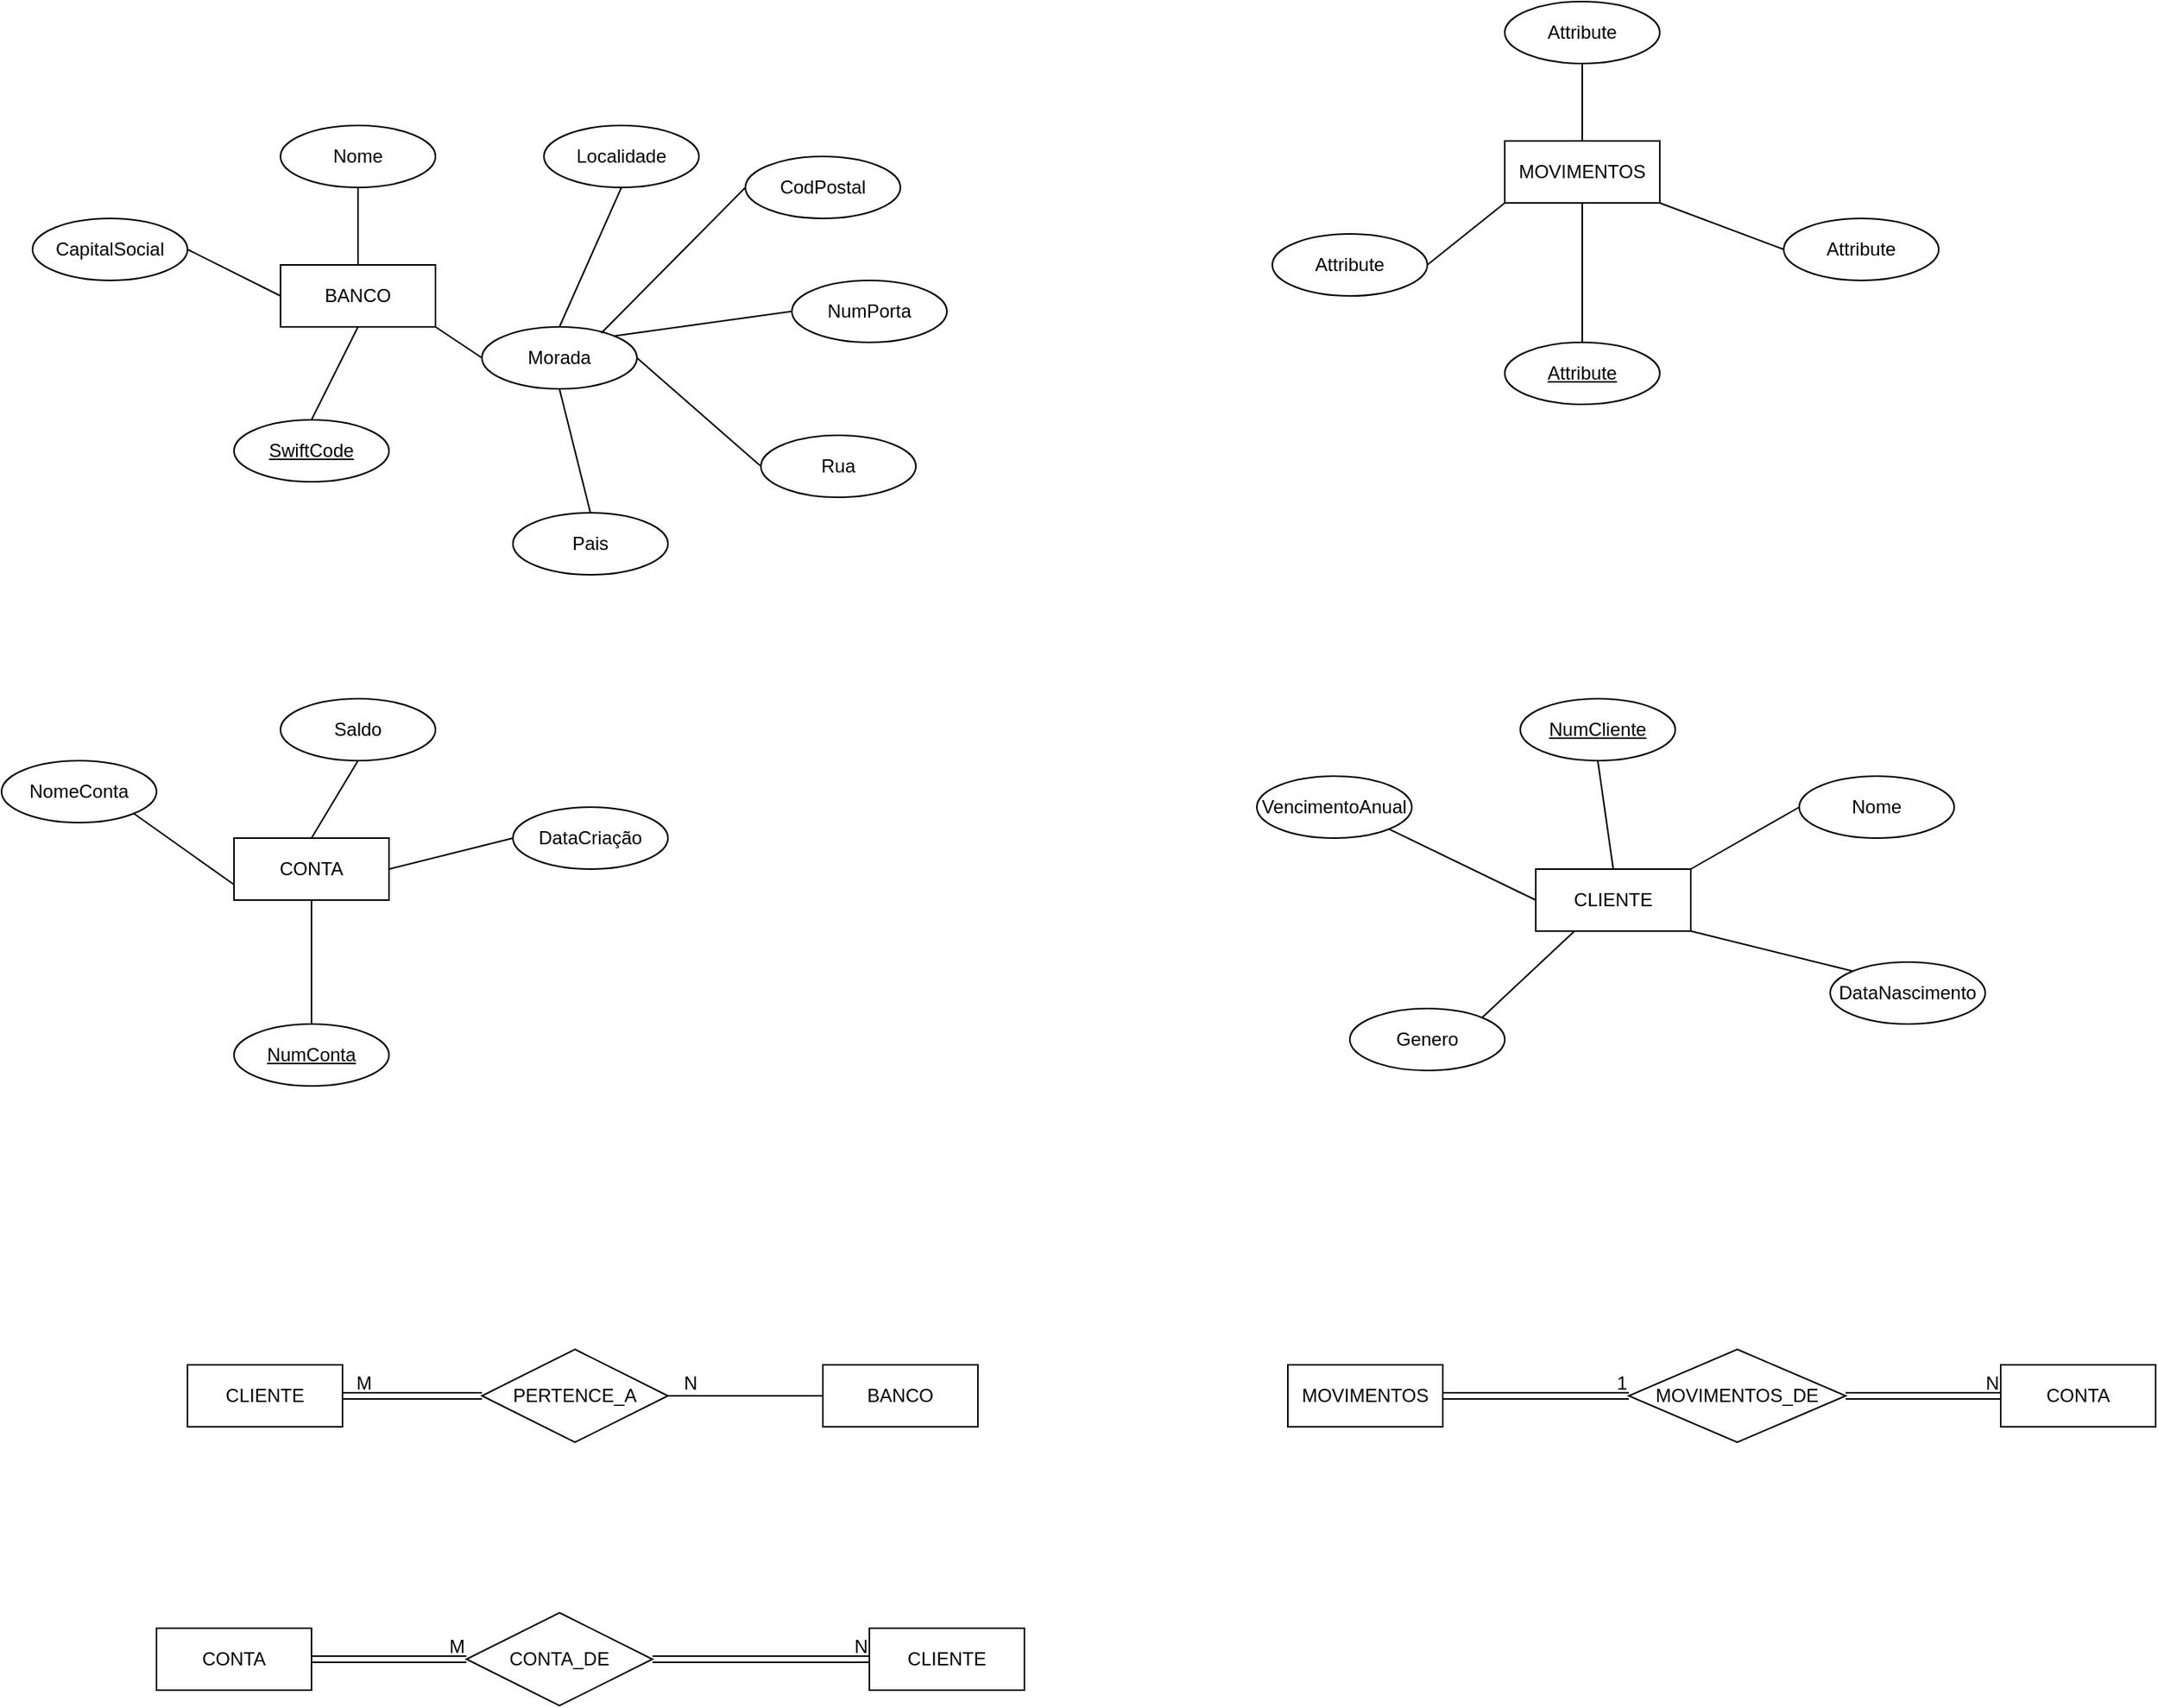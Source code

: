 <mxfile version="24.7.16">
  <diagram name="Página-1" id="u6T9cV1qF89qS3foGhDz">
    <mxGraphModel dx="1706" dy="1071" grid="1" gridSize="10" guides="1" tooltips="1" connect="1" arrows="1" fold="1" page="1" pageScale="1" pageWidth="827" pageHeight="1169" math="0" shadow="0">
      <root>
        <mxCell id="0" />
        <mxCell id="1" parent="0" />
        <mxCell id="m5_ttSZBMwDCDNjlKkau-1" value="BANCO" style="whiteSpace=wrap;html=1;align=center;" vertex="1" parent="1">
          <mxGeometry x="270" y="190" width="100" height="40" as="geometry" />
        </mxCell>
        <mxCell id="m5_ttSZBMwDCDNjlKkau-2" value="CONTA" style="whiteSpace=wrap;html=1;align=center;" vertex="1" parent="1">
          <mxGeometry x="240" y="560" width="100" height="40" as="geometry" />
        </mxCell>
        <mxCell id="m5_ttSZBMwDCDNjlKkau-3" value="CLIENTE" style="whiteSpace=wrap;html=1;align=center;" vertex="1" parent="1">
          <mxGeometry x="1080" y="580" width="100" height="40" as="geometry" />
        </mxCell>
        <mxCell id="m5_ttSZBMwDCDNjlKkau-4" value="MOVIMENTOS" style="whiteSpace=wrap;html=1;align=center;" vertex="1" parent="1">
          <mxGeometry x="1060" y="110" width="100" height="40" as="geometry" />
        </mxCell>
        <mxCell id="m5_ttSZBMwDCDNjlKkau-5" value="" style="endArrow=none;html=1;rounded=0;entryX=0.5;entryY=1;entryDx=0;entryDy=0;exitX=0.5;exitY=0;exitDx=0;exitDy=0;" edge="1" parent="1" source="m5_ttSZBMwDCDNjlKkau-6" target="m5_ttSZBMwDCDNjlKkau-1">
          <mxGeometry width="50" height="50" relative="1" as="geometry">
            <mxPoint x="320" y="350" as="sourcePoint" />
            <mxPoint x="370" y="350" as="targetPoint" />
          </mxGeometry>
        </mxCell>
        <mxCell id="m5_ttSZBMwDCDNjlKkau-6" value="SwiftCode" style="ellipse;whiteSpace=wrap;html=1;align=center;fontStyle=4;" vertex="1" parent="1">
          <mxGeometry x="240" y="290" width="100" height="40" as="geometry" />
        </mxCell>
        <mxCell id="m5_ttSZBMwDCDNjlKkau-7" value="Pais" style="ellipse;whiteSpace=wrap;html=1;align=center;" vertex="1" parent="1">
          <mxGeometry x="420" y="350" width="100" height="40" as="geometry" />
        </mxCell>
        <mxCell id="m5_ttSZBMwDCDNjlKkau-8" value="CapitalSocial" style="ellipse;whiteSpace=wrap;html=1;align=center;" vertex="1" parent="1">
          <mxGeometry x="110" y="160" width="100" height="40" as="geometry" />
        </mxCell>
        <mxCell id="m5_ttSZBMwDCDNjlKkau-9" value="Nome" style="ellipse;whiteSpace=wrap;html=1;align=center;" vertex="1" parent="1">
          <mxGeometry x="270" y="100" width="100" height="40" as="geometry" />
        </mxCell>
        <mxCell id="m5_ttSZBMwDCDNjlKkau-10" value="Morada" style="ellipse;whiteSpace=wrap;html=1;align=center;" vertex="1" parent="1">
          <mxGeometry x="400" y="230" width="100" height="40" as="geometry" />
        </mxCell>
        <mxCell id="m5_ttSZBMwDCDNjlKkau-11" value="Rua" style="ellipse;whiteSpace=wrap;html=1;align=center;" vertex="1" parent="1">
          <mxGeometry x="580" y="300" width="100" height="40" as="geometry" />
        </mxCell>
        <mxCell id="m5_ttSZBMwDCDNjlKkau-12" value="NumPorta" style="ellipse;whiteSpace=wrap;html=1;align=center;" vertex="1" parent="1">
          <mxGeometry x="600" y="200" width="100" height="40" as="geometry" />
        </mxCell>
        <mxCell id="m5_ttSZBMwDCDNjlKkau-13" value="CodPostal" style="ellipse;whiteSpace=wrap;html=1;align=center;" vertex="1" parent="1">
          <mxGeometry x="570" y="120" width="100" height="40" as="geometry" />
        </mxCell>
        <mxCell id="m5_ttSZBMwDCDNjlKkau-14" value="Localidade" style="ellipse;whiteSpace=wrap;html=1;align=center;" vertex="1" parent="1">
          <mxGeometry x="440" y="100" width="100" height="40" as="geometry" />
        </mxCell>
        <mxCell id="m5_ttSZBMwDCDNjlKkau-15" value="" style="endArrow=none;html=1;rounded=0;exitX=0;exitY=0.5;exitDx=0;exitDy=0;entryX=0.77;entryY=0.1;entryDx=0;entryDy=0;entryPerimeter=0;" edge="1" parent="1" source="m5_ttSZBMwDCDNjlKkau-13" target="m5_ttSZBMwDCDNjlKkau-10">
          <mxGeometry width="50" height="50" relative="1" as="geometry">
            <mxPoint x="390" y="410" as="sourcePoint" />
            <mxPoint x="440" y="360" as="targetPoint" />
          </mxGeometry>
        </mxCell>
        <mxCell id="m5_ttSZBMwDCDNjlKkau-16" value="" style="endArrow=none;html=1;rounded=0;exitX=0;exitY=0.5;exitDx=0;exitDy=0;entryX=1;entryY=0;entryDx=0;entryDy=0;" edge="1" parent="1" source="m5_ttSZBMwDCDNjlKkau-12" target="m5_ttSZBMwDCDNjlKkau-10">
          <mxGeometry width="50" height="50" relative="1" as="geometry">
            <mxPoint x="390" y="410" as="sourcePoint" />
            <mxPoint x="440" y="360" as="targetPoint" />
          </mxGeometry>
        </mxCell>
        <mxCell id="m5_ttSZBMwDCDNjlKkau-17" value="" style="endArrow=none;html=1;rounded=0;exitX=0.5;exitY=0;exitDx=0;exitDy=0;entryX=0.5;entryY=1;entryDx=0;entryDy=0;" edge="1" parent="1" source="m5_ttSZBMwDCDNjlKkau-7" target="m5_ttSZBMwDCDNjlKkau-10">
          <mxGeometry width="50" height="50" relative="1" as="geometry">
            <mxPoint x="390" y="410" as="sourcePoint" />
            <mxPoint x="440" y="360" as="targetPoint" />
          </mxGeometry>
        </mxCell>
        <mxCell id="m5_ttSZBMwDCDNjlKkau-18" value="" style="endArrow=none;html=1;rounded=0;exitX=1;exitY=0.5;exitDx=0;exitDy=0;entryX=0;entryY=0.5;entryDx=0;entryDy=0;" edge="1" parent="1" source="m5_ttSZBMwDCDNjlKkau-10" target="m5_ttSZBMwDCDNjlKkau-11">
          <mxGeometry width="50" height="50" relative="1" as="geometry">
            <mxPoint x="390" y="410" as="sourcePoint" />
            <mxPoint x="440" y="360" as="targetPoint" />
          </mxGeometry>
        </mxCell>
        <mxCell id="m5_ttSZBMwDCDNjlKkau-19" value="" style="endArrow=none;html=1;rounded=0;exitX=1;exitY=1;exitDx=0;exitDy=0;entryX=0;entryY=0.5;entryDx=0;entryDy=0;" edge="1" parent="1" source="m5_ttSZBMwDCDNjlKkau-1" target="m5_ttSZBMwDCDNjlKkau-10">
          <mxGeometry width="50" height="50" relative="1" as="geometry">
            <mxPoint x="390" y="410" as="sourcePoint" />
            <mxPoint x="440" y="360" as="targetPoint" />
          </mxGeometry>
        </mxCell>
        <mxCell id="m5_ttSZBMwDCDNjlKkau-20" value="" style="endArrow=none;html=1;rounded=0;exitX=0.5;exitY=1;exitDx=0;exitDy=0;entryX=0.5;entryY=0;entryDx=0;entryDy=0;" edge="1" parent="1" source="m5_ttSZBMwDCDNjlKkau-9" target="m5_ttSZBMwDCDNjlKkau-1">
          <mxGeometry width="50" height="50" relative="1" as="geometry">
            <mxPoint x="390" y="410" as="sourcePoint" />
            <mxPoint x="440" y="360" as="targetPoint" />
          </mxGeometry>
        </mxCell>
        <mxCell id="m5_ttSZBMwDCDNjlKkau-21" value="" style="endArrow=none;html=1;rounded=0;exitX=0;exitY=0.5;exitDx=0;exitDy=0;entryX=1;entryY=0.5;entryDx=0;entryDy=0;" edge="1" parent="1" source="m5_ttSZBMwDCDNjlKkau-1" target="m5_ttSZBMwDCDNjlKkau-8">
          <mxGeometry width="50" height="50" relative="1" as="geometry">
            <mxPoint x="390" y="410" as="sourcePoint" />
            <mxPoint x="440" y="360" as="targetPoint" />
          </mxGeometry>
        </mxCell>
        <mxCell id="m5_ttSZBMwDCDNjlKkau-22" value="" style="endArrow=none;html=1;rounded=0;exitX=0.5;exitY=1;exitDx=0;exitDy=0;entryX=0.5;entryY=0;entryDx=0;entryDy=0;" edge="1" parent="1" source="m5_ttSZBMwDCDNjlKkau-14" target="m5_ttSZBMwDCDNjlKkau-10">
          <mxGeometry width="50" height="50" relative="1" as="geometry">
            <mxPoint x="390" y="410" as="sourcePoint" />
            <mxPoint x="440" y="360" as="targetPoint" />
          </mxGeometry>
        </mxCell>
        <mxCell id="m5_ttSZBMwDCDNjlKkau-23" value="NumConta" style="ellipse;whiteSpace=wrap;html=1;align=center;fontStyle=4;" vertex="1" parent="1">
          <mxGeometry x="240" y="680" width="100" height="40" as="geometry" />
        </mxCell>
        <mxCell id="m5_ttSZBMwDCDNjlKkau-24" value="NomeConta" style="ellipse;whiteSpace=wrap;html=1;align=center;" vertex="1" parent="1">
          <mxGeometry x="90" y="510" width="100" height="40" as="geometry" />
        </mxCell>
        <mxCell id="m5_ttSZBMwDCDNjlKkau-25" value="Saldo" style="ellipse;whiteSpace=wrap;html=1;align=center;" vertex="1" parent="1">
          <mxGeometry x="270" y="470" width="100" height="40" as="geometry" />
        </mxCell>
        <mxCell id="m5_ttSZBMwDCDNjlKkau-26" value="DataCriação" style="ellipse;whiteSpace=wrap;html=1;align=center;" vertex="1" parent="1">
          <mxGeometry x="420" y="540" width="100" height="40" as="geometry" />
        </mxCell>
        <mxCell id="m5_ttSZBMwDCDNjlKkau-27" value="" style="endArrow=none;html=1;rounded=0;exitX=1;exitY=1;exitDx=0;exitDy=0;entryX=0;entryY=0.75;entryDx=0;entryDy=0;" edge="1" parent="1" source="m5_ttSZBMwDCDNjlKkau-24" target="m5_ttSZBMwDCDNjlKkau-2">
          <mxGeometry width="50" height="50" relative="1" as="geometry">
            <mxPoint x="370" y="490" as="sourcePoint" />
            <mxPoint x="420" y="440" as="targetPoint" />
          </mxGeometry>
        </mxCell>
        <mxCell id="m5_ttSZBMwDCDNjlKkau-28" value="" style="endArrow=none;html=1;rounded=0;entryX=0.5;entryY=0;entryDx=0;entryDy=0;exitX=0.5;exitY=1;exitDx=0;exitDy=0;" edge="1" parent="1" source="m5_ttSZBMwDCDNjlKkau-2" target="m5_ttSZBMwDCDNjlKkau-23">
          <mxGeometry width="50" height="50" relative="1" as="geometry">
            <mxPoint x="370" y="490" as="sourcePoint" />
            <mxPoint x="420" y="440" as="targetPoint" />
          </mxGeometry>
        </mxCell>
        <mxCell id="m5_ttSZBMwDCDNjlKkau-29" value="" style="endArrow=none;html=1;rounded=0;entryX=0;entryY=0.5;entryDx=0;entryDy=0;exitX=1;exitY=0.5;exitDx=0;exitDy=0;" edge="1" parent="1" source="m5_ttSZBMwDCDNjlKkau-2" target="m5_ttSZBMwDCDNjlKkau-26">
          <mxGeometry width="50" height="50" relative="1" as="geometry">
            <mxPoint x="370" y="490" as="sourcePoint" />
            <mxPoint x="420" y="440" as="targetPoint" />
          </mxGeometry>
        </mxCell>
        <mxCell id="m5_ttSZBMwDCDNjlKkau-30" value="" style="endArrow=none;html=1;rounded=0;exitX=0.5;exitY=0;exitDx=0;exitDy=0;entryX=0.5;entryY=1;entryDx=0;entryDy=0;" edge="1" parent="1" source="m5_ttSZBMwDCDNjlKkau-2" target="m5_ttSZBMwDCDNjlKkau-25">
          <mxGeometry width="50" height="50" relative="1" as="geometry">
            <mxPoint x="370" y="490" as="sourcePoint" />
            <mxPoint x="420" y="440" as="targetPoint" />
          </mxGeometry>
        </mxCell>
        <mxCell id="m5_ttSZBMwDCDNjlKkau-31" value="Attribute" style="ellipse;whiteSpace=wrap;html=1;align=center;fontStyle=4;" vertex="1" parent="1">
          <mxGeometry x="1060" y="240" width="100" height="40" as="geometry" />
        </mxCell>
        <mxCell id="m5_ttSZBMwDCDNjlKkau-32" value="Attribute" style="ellipse;whiteSpace=wrap;html=1;align=center;" vertex="1" parent="1">
          <mxGeometry x="910" y="170" width="100" height="40" as="geometry" />
        </mxCell>
        <mxCell id="m5_ttSZBMwDCDNjlKkau-33" value="Attribute" style="ellipse;whiteSpace=wrap;html=1;align=center;" vertex="1" parent="1">
          <mxGeometry x="1240" y="160" width="100" height="40" as="geometry" />
        </mxCell>
        <mxCell id="m5_ttSZBMwDCDNjlKkau-34" value="Attribute" style="ellipse;whiteSpace=wrap;html=1;align=center;" vertex="1" parent="1">
          <mxGeometry x="1060" y="20" width="100" height="40" as="geometry" />
        </mxCell>
        <mxCell id="m5_ttSZBMwDCDNjlKkau-35" value="" style="endArrow=none;html=1;rounded=0;exitX=0.5;exitY=1;exitDx=0;exitDy=0;entryX=0.5;entryY=0;entryDx=0;entryDy=0;" edge="1" parent="1" source="m5_ttSZBMwDCDNjlKkau-34" target="m5_ttSZBMwDCDNjlKkau-4">
          <mxGeometry width="50" height="50" relative="1" as="geometry">
            <mxPoint x="890" y="290" as="sourcePoint" />
            <mxPoint x="940" y="240" as="targetPoint" />
          </mxGeometry>
        </mxCell>
        <mxCell id="m5_ttSZBMwDCDNjlKkau-36" value="" style="endArrow=none;html=1;rounded=0;entryX=1;entryY=0.5;entryDx=0;entryDy=0;exitX=0;exitY=1;exitDx=0;exitDy=0;" edge="1" parent="1" source="m5_ttSZBMwDCDNjlKkau-4" target="m5_ttSZBMwDCDNjlKkau-32">
          <mxGeometry width="50" height="50" relative="1" as="geometry">
            <mxPoint x="890" y="290" as="sourcePoint" />
            <mxPoint x="940" y="240" as="targetPoint" />
          </mxGeometry>
        </mxCell>
        <mxCell id="m5_ttSZBMwDCDNjlKkau-37" value="" style="endArrow=none;html=1;rounded=0;exitX=0.5;exitY=0;exitDx=0;exitDy=0;entryX=0.5;entryY=1;entryDx=0;entryDy=0;" edge="1" parent="1" source="m5_ttSZBMwDCDNjlKkau-31" target="m5_ttSZBMwDCDNjlKkau-4">
          <mxGeometry width="50" height="50" relative="1" as="geometry">
            <mxPoint x="890" y="290" as="sourcePoint" />
            <mxPoint x="940" y="240" as="targetPoint" />
          </mxGeometry>
        </mxCell>
        <mxCell id="m5_ttSZBMwDCDNjlKkau-38" value="" style="endArrow=none;html=1;rounded=0;entryX=0;entryY=0.5;entryDx=0;entryDy=0;exitX=1;exitY=1;exitDx=0;exitDy=0;" edge="1" parent="1" source="m5_ttSZBMwDCDNjlKkau-4" target="m5_ttSZBMwDCDNjlKkau-33">
          <mxGeometry width="50" height="50" relative="1" as="geometry">
            <mxPoint x="890" y="290" as="sourcePoint" />
            <mxPoint x="940" y="240" as="targetPoint" />
          </mxGeometry>
        </mxCell>
        <mxCell id="m5_ttSZBMwDCDNjlKkau-39" value="NumCliente" style="ellipse;whiteSpace=wrap;html=1;align=center;fontStyle=4;" vertex="1" parent="1">
          <mxGeometry x="1070" y="470" width="100" height="40" as="geometry" />
        </mxCell>
        <mxCell id="m5_ttSZBMwDCDNjlKkau-40" value="VencimentoAnual" style="ellipse;whiteSpace=wrap;html=1;align=center;" vertex="1" parent="1">
          <mxGeometry x="900" y="520" width="100" height="40" as="geometry" />
        </mxCell>
        <mxCell id="m5_ttSZBMwDCDNjlKkau-41" value="Nome" style="ellipse;whiteSpace=wrap;html=1;align=center;" vertex="1" parent="1">
          <mxGeometry x="1250" y="520" width="100" height="40" as="geometry" />
        </mxCell>
        <mxCell id="m5_ttSZBMwDCDNjlKkau-42" value="DataNascimento" style="ellipse;whiteSpace=wrap;html=1;align=center;" vertex="1" parent="1">
          <mxGeometry x="1270" y="640" width="100" height="40" as="geometry" />
        </mxCell>
        <mxCell id="m5_ttSZBMwDCDNjlKkau-43" value="Genero" style="ellipse;whiteSpace=wrap;html=1;align=center;" vertex="1" parent="1">
          <mxGeometry x="960" y="670" width="100" height="40" as="geometry" />
        </mxCell>
        <mxCell id="m5_ttSZBMwDCDNjlKkau-45" value="" style="endArrow=none;html=1;rounded=0;exitX=0;exitY=0.5;exitDx=0;exitDy=0;entryX=1;entryY=0;entryDx=0;entryDy=0;" edge="1" parent="1" source="m5_ttSZBMwDCDNjlKkau-41" target="m5_ttSZBMwDCDNjlKkau-3">
          <mxGeometry width="50" height="50" relative="1" as="geometry">
            <mxPoint x="890" y="590" as="sourcePoint" />
            <mxPoint x="940" y="540" as="targetPoint" />
          </mxGeometry>
        </mxCell>
        <mxCell id="m5_ttSZBMwDCDNjlKkau-46" value="" style="endArrow=none;html=1;rounded=0;exitX=0;exitY=0;exitDx=0;exitDy=0;entryX=1;entryY=1;entryDx=0;entryDy=0;" edge="1" parent="1" source="m5_ttSZBMwDCDNjlKkau-42" target="m5_ttSZBMwDCDNjlKkau-3">
          <mxGeometry width="50" height="50" relative="1" as="geometry">
            <mxPoint x="890" y="590" as="sourcePoint" />
            <mxPoint x="940" y="540" as="targetPoint" />
          </mxGeometry>
        </mxCell>
        <mxCell id="m5_ttSZBMwDCDNjlKkau-47" value="" style="endArrow=none;html=1;rounded=0;exitX=1;exitY=0;exitDx=0;exitDy=0;entryX=0.25;entryY=1;entryDx=0;entryDy=0;" edge="1" parent="1" source="m5_ttSZBMwDCDNjlKkau-43" target="m5_ttSZBMwDCDNjlKkau-3">
          <mxGeometry width="50" height="50" relative="1" as="geometry">
            <mxPoint x="890" y="590" as="sourcePoint" />
            <mxPoint x="940" y="540" as="targetPoint" />
          </mxGeometry>
        </mxCell>
        <mxCell id="m5_ttSZBMwDCDNjlKkau-48" value="" style="endArrow=none;html=1;rounded=0;exitX=0;exitY=0.5;exitDx=0;exitDy=0;entryX=1;entryY=1;entryDx=0;entryDy=0;" edge="1" parent="1" source="m5_ttSZBMwDCDNjlKkau-3" target="m5_ttSZBMwDCDNjlKkau-40">
          <mxGeometry width="50" height="50" relative="1" as="geometry">
            <mxPoint x="890" y="590" as="sourcePoint" />
            <mxPoint x="940" y="540" as="targetPoint" />
          </mxGeometry>
        </mxCell>
        <mxCell id="m5_ttSZBMwDCDNjlKkau-49" value="" style="endArrow=none;html=1;rounded=0;exitX=0.5;exitY=0;exitDx=0;exitDy=0;entryX=0.5;entryY=1;entryDx=0;entryDy=0;" edge="1" parent="1" source="m5_ttSZBMwDCDNjlKkau-3" target="m5_ttSZBMwDCDNjlKkau-39">
          <mxGeometry width="50" height="50" relative="1" as="geometry">
            <mxPoint x="890" y="590" as="sourcePoint" />
            <mxPoint x="940" y="540" as="targetPoint" />
          </mxGeometry>
        </mxCell>
        <mxCell id="m5_ttSZBMwDCDNjlKkau-50" value="PERTENCE_A" style="shape=rhombus;perimeter=rhombusPerimeter;whiteSpace=wrap;html=1;align=center;" vertex="1" parent="1">
          <mxGeometry x="400" y="890" width="120" height="60" as="geometry" />
        </mxCell>
        <mxCell id="m5_ttSZBMwDCDNjlKkau-51" value="CLIENTE" style="whiteSpace=wrap;html=1;align=center;" vertex="1" parent="1">
          <mxGeometry x="210" y="900" width="100" height="40" as="geometry" />
        </mxCell>
        <mxCell id="m5_ttSZBMwDCDNjlKkau-52" value="BANCO" style="whiteSpace=wrap;html=1;align=center;" vertex="1" parent="1">
          <mxGeometry x="620" y="900" width="100" height="40" as="geometry" />
        </mxCell>
        <mxCell id="m5_ttSZBMwDCDNjlKkau-57" value="CONTA_DE" style="shape=rhombus;perimeter=rhombusPerimeter;whiteSpace=wrap;html=1;align=center;" vertex="1" parent="1">
          <mxGeometry x="390" y="1060" width="120" height="60" as="geometry" />
        </mxCell>
        <mxCell id="m5_ttSZBMwDCDNjlKkau-58" value="CONTA" style="whiteSpace=wrap;html=1;align=center;" vertex="1" parent="1">
          <mxGeometry x="190" y="1070" width="100" height="40" as="geometry" />
        </mxCell>
        <mxCell id="m5_ttSZBMwDCDNjlKkau-59" value="CLIENTE" style="whiteSpace=wrap;html=1;align=center;" vertex="1" parent="1">
          <mxGeometry x="650" y="1070" width="100" height="40" as="geometry" />
        </mxCell>
        <mxCell id="m5_ttSZBMwDCDNjlKkau-62" value="" style="shape=link;html=1;rounded=0;exitX=1;exitY=0.5;exitDx=0;exitDy=0;entryX=0;entryY=0.5;entryDx=0;entryDy=0;" edge="1" parent="1" source="m5_ttSZBMwDCDNjlKkau-51" target="m5_ttSZBMwDCDNjlKkau-50">
          <mxGeometry relative="1" as="geometry">
            <mxPoint x="350" y="1050" as="sourcePoint" />
            <mxPoint x="510" y="1050" as="targetPoint" />
          </mxGeometry>
        </mxCell>
        <mxCell id="m5_ttSZBMwDCDNjlKkau-64" value="M" style="resizable=0;html=1;whiteSpace=wrap;align=right;verticalAlign=bottom;" connectable="0" vertex="1" parent="m5_ttSZBMwDCDNjlKkau-62">
          <mxGeometry x="1" relative="1" as="geometry">
            <mxPoint x="-70" as="offset" />
          </mxGeometry>
        </mxCell>
        <mxCell id="m5_ttSZBMwDCDNjlKkau-68" value="" style="endArrow=none;html=1;rounded=0;exitX=1;exitY=0.5;exitDx=0;exitDy=0;entryX=0;entryY=0.5;entryDx=0;entryDy=0;" edge="1" parent="1" source="m5_ttSZBMwDCDNjlKkau-50" target="m5_ttSZBMwDCDNjlKkau-52">
          <mxGeometry relative="1" as="geometry">
            <mxPoint x="570" y="1020" as="sourcePoint" />
            <mxPoint x="730" y="1020" as="targetPoint" />
          </mxGeometry>
        </mxCell>
        <mxCell id="m5_ttSZBMwDCDNjlKkau-70" value="N" style="resizable=0;html=1;whiteSpace=wrap;align=right;verticalAlign=bottom;" connectable="0" vertex="1" parent="m5_ttSZBMwDCDNjlKkau-68">
          <mxGeometry x="1" relative="1" as="geometry">
            <mxPoint x="-80" as="offset" />
          </mxGeometry>
        </mxCell>
        <mxCell id="m5_ttSZBMwDCDNjlKkau-71" value="" style="shape=link;html=1;rounded=0;exitX=1;exitY=0.5;exitDx=0;exitDy=0;entryX=0;entryY=0.5;entryDx=0;entryDy=0;" edge="1" parent="1" source="m5_ttSZBMwDCDNjlKkau-58" target="m5_ttSZBMwDCDNjlKkau-57">
          <mxGeometry relative="1" as="geometry">
            <mxPoint x="340" y="1140" as="sourcePoint" />
            <mxPoint x="500" y="1140" as="targetPoint" />
          </mxGeometry>
        </mxCell>
        <mxCell id="m5_ttSZBMwDCDNjlKkau-72" value="M" style="resizable=0;html=1;whiteSpace=wrap;align=right;verticalAlign=bottom;" connectable="0" vertex="1" parent="m5_ttSZBMwDCDNjlKkau-71">
          <mxGeometry x="1" relative="1" as="geometry" />
        </mxCell>
        <mxCell id="m5_ttSZBMwDCDNjlKkau-73" value="" style="shape=link;html=1;rounded=0;exitX=1;exitY=0.5;exitDx=0;exitDy=0;entryX=0;entryY=0.5;entryDx=0;entryDy=0;" edge="1" parent="1" source="m5_ttSZBMwDCDNjlKkau-57" target="m5_ttSZBMwDCDNjlKkau-59">
          <mxGeometry relative="1" as="geometry">
            <mxPoint x="740" y="1150" as="sourcePoint" />
            <mxPoint x="900" y="1150" as="targetPoint" />
          </mxGeometry>
        </mxCell>
        <mxCell id="m5_ttSZBMwDCDNjlKkau-74" value="N" style="resizable=0;html=1;whiteSpace=wrap;align=right;verticalAlign=bottom;" connectable="0" vertex="1" parent="m5_ttSZBMwDCDNjlKkau-73">
          <mxGeometry x="1" relative="1" as="geometry" />
        </mxCell>
        <mxCell id="m5_ttSZBMwDCDNjlKkau-75" value="MOVIMENTOS" style="whiteSpace=wrap;html=1;align=center;" vertex="1" parent="1">
          <mxGeometry x="920" y="900" width="100" height="40" as="geometry" />
        </mxCell>
        <mxCell id="m5_ttSZBMwDCDNjlKkau-76" value="MOVIMENTOS_DE" style="shape=rhombus;perimeter=rhombusPerimeter;whiteSpace=wrap;html=1;align=center;" vertex="1" parent="1">
          <mxGeometry x="1140" y="890" width="140" height="60" as="geometry" />
        </mxCell>
        <mxCell id="m5_ttSZBMwDCDNjlKkau-77" value="CONTA" style="whiteSpace=wrap;html=1;align=center;" vertex="1" parent="1">
          <mxGeometry x="1380" y="900" width="100" height="40" as="geometry" />
        </mxCell>
        <mxCell id="m5_ttSZBMwDCDNjlKkau-78" value="" style="shape=link;html=1;rounded=0;exitX=1;exitY=0.5;exitDx=0;exitDy=0;entryX=0;entryY=0.5;entryDx=0;entryDy=0;" edge="1" parent="1" source="m5_ttSZBMwDCDNjlKkau-75" target="m5_ttSZBMwDCDNjlKkau-76">
          <mxGeometry relative="1" as="geometry">
            <mxPoint x="1100" y="1000" as="sourcePoint" />
            <mxPoint x="1260" y="1000" as="targetPoint" />
          </mxGeometry>
        </mxCell>
        <mxCell id="m5_ttSZBMwDCDNjlKkau-79" value="1" style="resizable=0;html=1;whiteSpace=wrap;align=right;verticalAlign=bottom;" connectable="0" vertex="1" parent="m5_ttSZBMwDCDNjlKkau-78">
          <mxGeometry x="1" relative="1" as="geometry" />
        </mxCell>
        <mxCell id="m5_ttSZBMwDCDNjlKkau-80" value="" style="shape=link;html=1;rounded=0;exitX=1;exitY=0.5;exitDx=0;exitDy=0;entryX=0;entryY=0.5;entryDx=0;entryDy=0;" edge="1" parent="1" source="m5_ttSZBMwDCDNjlKkau-76" target="m5_ttSZBMwDCDNjlKkau-77">
          <mxGeometry relative="1" as="geometry">
            <mxPoint x="1240" y="1020" as="sourcePoint" />
            <mxPoint x="1400" y="1020" as="targetPoint" />
          </mxGeometry>
        </mxCell>
        <mxCell id="m5_ttSZBMwDCDNjlKkau-81" value="N" style="resizable=0;html=1;whiteSpace=wrap;align=right;verticalAlign=bottom;" connectable="0" vertex="1" parent="m5_ttSZBMwDCDNjlKkau-80">
          <mxGeometry x="1" relative="1" as="geometry" />
        </mxCell>
      </root>
    </mxGraphModel>
  </diagram>
</mxfile>
